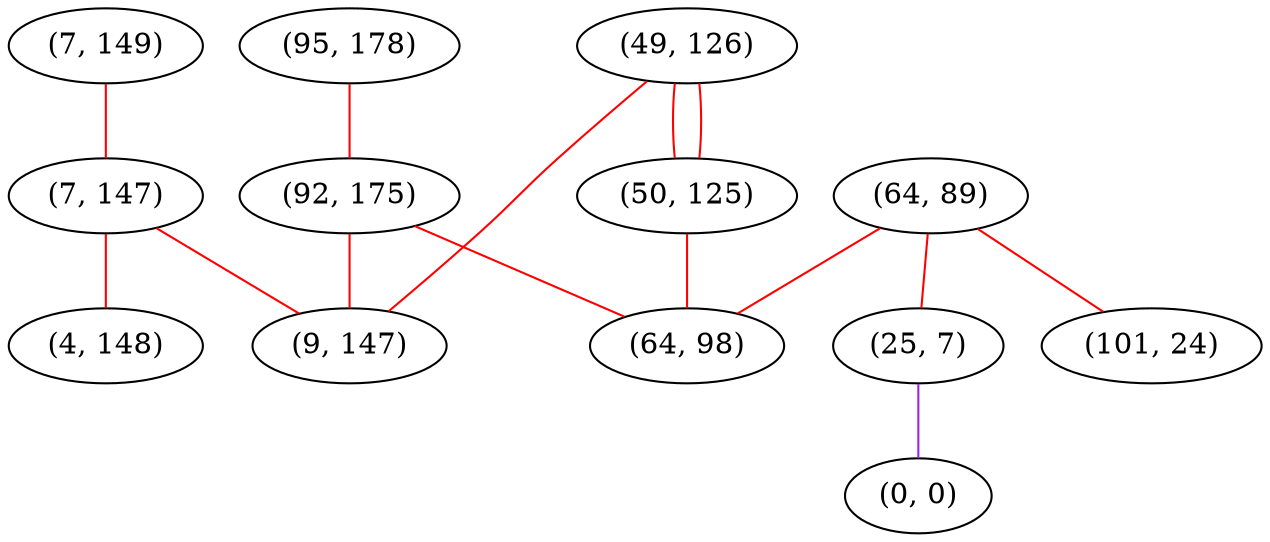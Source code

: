 graph "" {
"(7, 149)";
"(95, 178)";
"(64, 89)";
"(49, 126)";
"(50, 125)";
"(101, 24)";
"(25, 7)";
"(7, 147)";
"(92, 175)";
"(0, 0)";
"(4, 148)";
"(64, 98)";
"(9, 147)";
"(7, 149)" -- "(7, 147)"  [color=red, key=0, weight=1];
"(95, 178)" -- "(92, 175)"  [color=red, key=0, weight=1];
"(64, 89)" -- "(64, 98)"  [color=red, key=0, weight=1];
"(64, 89)" -- "(101, 24)"  [color=red, key=0, weight=1];
"(64, 89)" -- "(25, 7)"  [color=red, key=0, weight=1];
"(49, 126)" -- "(50, 125)"  [color=red, key=0, weight=1];
"(49, 126)" -- "(50, 125)"  [color=red, key=1, weight=1];
"(49, 126)" -- "(9, 147)"  [color=red, key=0, weight=1];
"(50, 125)" -- "(64, 98)"  [color=red, key=0, weight=1];
"(25, 7)" -- "(0, 0)"  [color=purple, key=0, weight=4];
"(7, 147)" -- "(4, 148)"  [color=red, key=0, weight=1];
"(7, 147)" -- "(9, 147)"  [color=red, key=0, weight=1];
"(92, 175)" -- "(9, 147)"  [color=red, key=0, weight=1];
"(92, 175)" -- "(64, 98)"  [color=red, key=0, weight=1];
}
